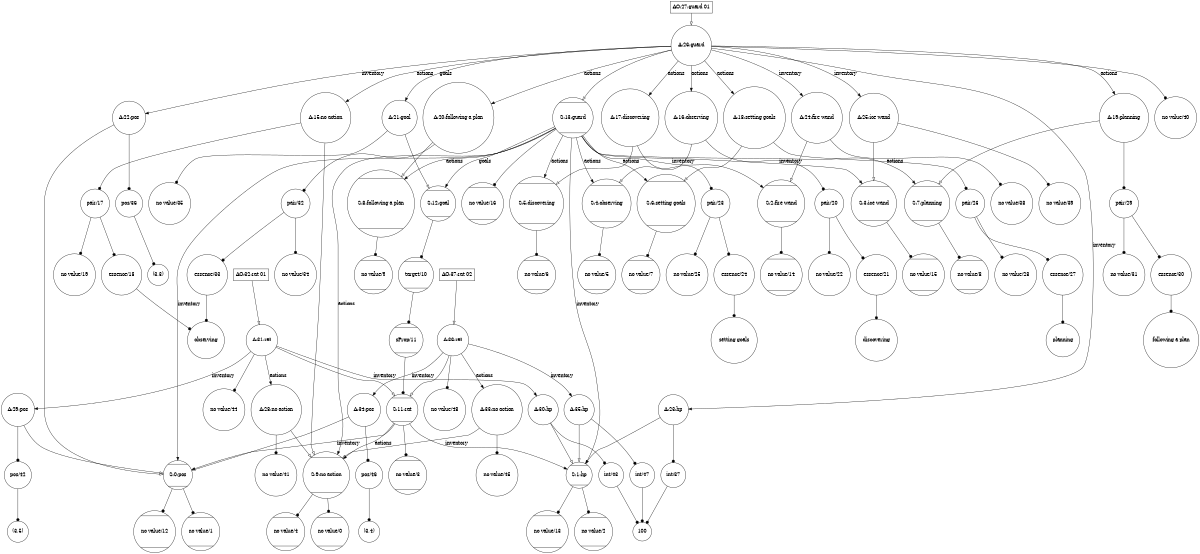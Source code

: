 digraph finite_state_machine {
graph [ dpi = 600 ];
size="8,5";
node [shape=Mcircle];
"S:9:no action" -> "no value/0" [arrowhead=dot];
"S:0:pos" -> "no value/1" [arrowhead=dot];
"S:1:hp" -> "no value/2" [arrowhead=dot];

"S:11:rat" -> "S:9:no action" [label="actions"];
"S:11:rat" -> "S:0:pos" [label="inventory"];
"S:11:rat" -> "S:1:hp" [label="inventory"];

"S:11:rat" -> "no value/3" [arrowhead=dot];

"S:9:no action" -> "no value/4" [arrowhead=dot];
"S:4:observing" -> "no value/5" [arrowhead=dot];
"S:5:discovering" -> "no value/6" [arrowhead=dot];
"S:6:setting goals" -> "no value/7" [arrowhead=dot];
"S:7:planning" -> "no value/8" [arrowhead=dot];
"S:8:following a plan" -> "no value/9" [arrowhead=dot];
"S:12:goal" -> "target/10" [arrowhead=dot];
"target/10" -> "sProp/11" [arrowhead=dot];
"sProp/11" -> "S:11:rat" [arrowhead=dot];
"S:0:pos" -> "no value/12" [arrowhead=dot];
"S:1:hp" -> "no value/13" [arrowhead=dot];
"S:2:fire wand" -> "no value/14" [arrowhead=dot];
"S:3:ice wand" -> "no value/15" [arrowhead=dot];

"S:13:guard" -> "S:9:no action" [label="actions"];
"S:13:guard" -> "S:4:observing" [label="actions"];
"S:13:guard" -> "S:5:discovering" [label="actions"];
"S:13:guard" -> "S:6:setting goals" [label="actions"];
"S:13:guard" -> "S:7:planning" [label="actions"];
"S:13:guard" -> "S:8:following a plan" [label="actions"];
"S:13:guard" -> "S:12:goal" [label="goals"];
"S:13:guard" -> "S:0:pos" [label="inventory"];
"S:13:guard" -> "S:1:hp" [label="inventory"];
"S:13:guard" -> "S:2:fire wand" [label="inventory"];
"S:13:guard" -> "S:3:ice wand" [label="inventory"];

"S:13:guard" -> "no value/16" [arrowhead=dot];


node [shape=circle];

"A:15:no action" -> "S:9:no action" [arrowhead=onormal];

"A:15:no action" -> "pair/17" [arrowhead=dot];

"pair/17" -> "essence/18" [arrowhead=dot];
"pair/17" -> "no value/19" [arrowhead=dot];
"essence/18" -> "observing" [arrowhead=dot];

"A:16:observing" -> "S:4:observing" [arrowhead=onormal];

"A:16:observing" -> "pair/20" [arrowhead=dot];

"pair/20" -> "essence/21" [arrowhead=dot];
"pair/20" -> "no value/22" [arrowhead=dot];
"essence/21" -> "discovering" [arrowhead=dot];

"A:17:discovering" -> "S:5:discovering" [arrowhead=onormal];

"A:17:discovering" -> "pair/23" [arrowhead=dot];

"pair/23" -> "essence/24" [arrowhead=dot];
"pair/23" -> "no value/25" [arrowhead=dot];
"essence/24" -> "setting goals" [arrowhead=dot];

"A:18:setting goals" -> "S:6:setting goals" [arrowhead=onormal];

"A:18:setting goals" -> "pair/26" [arrowhead=dot];

"pair/26" -> "essence/27" [arrowhead=dot];
"pair/26" -> "no value/28" [arrowhead=dot];
"essence/27" -> "planning" [arrowhead=dot];

"A:19:planning" -> "S:7:planning" [arrowhead=onormal];

"A:19:planning" -> "pair/29" [arrowhead=dot];

"pair/29" -> "essence/30" [arrowhead=dot];
"pair/29" -> "no value/31" [arrowhead=dot];
"essence/30" -> "following a plan" [arrowhead=dot];

"A:20:following a plan" -> "S:8:following a plan" [arrowhead=onormal];

"A:20:following a plan" -> "pair/32" [arrowhead=dot];

"pair/32" -> "essence/33" [arrowhead=dot];
"pair/32" -> "no value/34" [arrowhead=dot];
"essence/33" -> "observing" [arrowhead=dot];

"A:21:goal" -> "S:12:goal" [arrowhead=onormal];

"A:21:goal" -> "no value/35" [arrowhead=dot];


"A:22:pos" -> "S:0:pos" [arrowhead=onormal];

"A:22:pos" -> "pos/36" [arrowhead=dot];

"pos/36" -> "(3,3)" [arrowhead=dot];

"A:23:hp" -> "S:1:hp" [arrowhead=onormal];

"A:23:hp" -> "int/37" [arrowhead=dot];

"int/37" -> "100" [arrowhead=dot];

"A:24:fire wand" -> "S:2:fire wand" [arrowhead=onormal];

"A:24:fire wand" -> "no value/38" [arrowhead=dot];


"A:25:ice wand" -> "S:3:ice wand" [arrowhead=onormal];

"A:25:ice wand" -> "no value/39" [arrowhead=dot];


"A:26:guard" -> "S:13:guard" [arrowhead=onormal];
"A:26:guard" -> "A:15:no action" [label="actions"];
"A:26:guard" -> "A:16:observing" [label="actions"];
"A:26:guard" -> "A:17:discovering" [label="actions"];
"A:26:guard" -> "A:18:setting goals" [label="actions"];
"A:26:guard" -> "A:19:planning" [label="actions"];
"A:26:guard" -> "A:20:following a plan" [label="actions"];
"A:26:guard" -> "A:21:goal" [label="goals"];
"A:26:guard" -> "A:22:pos" [label="inventory"];
"A:26:guard" -> "A:23:hp" [label="inventory"];
"A:26:guard" -> "A:24:fire wand" [label="inventory"];
"A:26:guard" -> "A:25:ice wand" [label="inventory"];

"A:26:guard" -> "no value/40" [arrowhead=dot];


node [shape=box];
"AO:27:guard 01" -> "A:26:guard" [arrowhead=onormal];
node [shape=circle];

"A:28:no action" -> "S:9:no action" [arrowhead=onormal];

"A:28:no action" -> "no value/41" [arrowhead=dot];


"A:29:pos" -> "S:0:pos" [arrowhead=onormal];

"A:29:pos" -> "pos/42" [arrowhead=dot];

"pos/42" -> "(3,5)" [arrowhead=dot];

"A:30:hp" -> "S:1:hp" [arrowhead=onormal];

"A:30:hp" -> "int/43" [arrowhead=dot];

"int/43" -> "100" [arrowhead=dot];

"A:31:rat" -> "S:11:rat" [arrowhead=onormal];
"A:31:rat" -> "A:28:no action" [label="actions"];
"A:31:rat" -> "A:29:pos" [label="inventory"];
"A:31:rat" -> "A:30:hp" [label="inventory"];

"A:31:rat" -> "no value/44" [arrowhead=dot];


node [shape=box];
"AO:32:rat 01" -> "A:31:rat" [arrowhead=onormal];
node [shape=circle];

"A:33:no action" -> "S:9:no action" [arrowhead=onormal];

"A:33:no action" -> "no value/45" [arrowhead=dot];


"A:34:pos" -> "S:0:pos" [arrowhead=onormal];

"A:34:pos" -> "pos/46" [arrowhead=dot];

"pos/46" -> "(3,4)" [arrowhead=dot];

"A:35:hp" -> "S:1:hp" [arrowhead=onormal];

"A:35:hp" -> "int/47" [arrowhead=dot];

"int/47" -> "100" [arrowhead=dot];

"A:36:rat" -> "S:11:rat" [arrowhead=onormal];
"A:36:rat" -> "A:33:no action" [label="actions"];
"A:36:rat" -> "A:34:pos" [label="inventory"];
"A:36:rat" -> "A:35:hp" [label="inventory"];

"A:36:rat" -> "no value/48" [arrowhead=dot];


node [shape=box];
"AO:37:rat 02" -> "A:36:rat" [arrowhead=onormal];
}